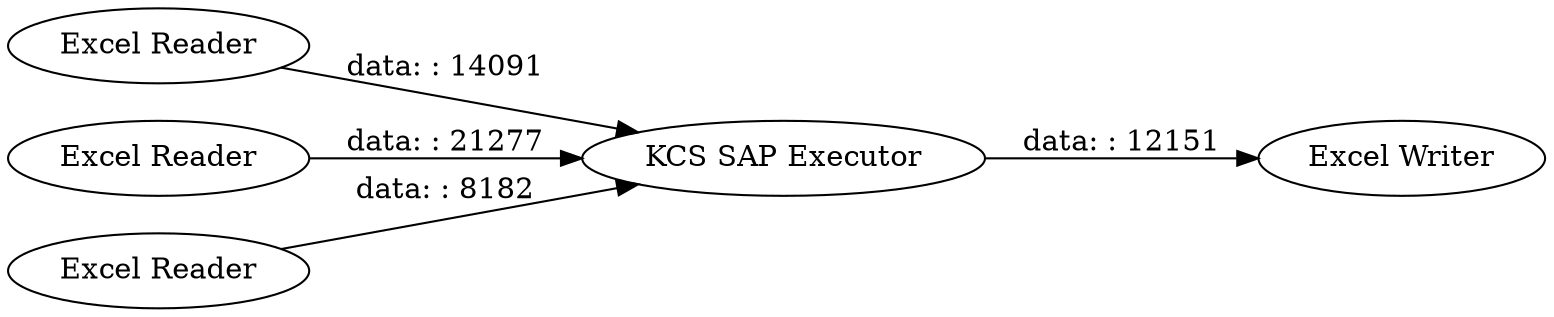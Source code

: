 digraph {
	"5301756964797375800_2" [label="Excel Reader"]
	"5301756964797375800_3" [label="Excel Reader"]
	"5301756964797375800_1" [label="KCS SAP Executor"]
	"5301756964797375800_5" [label="Excel Writer"]
	"5301756964797375800_4" [label="Excel Reader"]
	"5301756964797375800_1" -> "5301756964797375800_5" [label="data: : 12151"]
	"5301756964797375800_3" -> "5301756964797375800_1" [label="data: : 21277"]
	"5301756964797375800_4" -> "5301756964797375800_1" [label="data: : 8182"]
	"5301756964797375800_2" -> "5301756964797375800_1" [label="data: : 14091"]
	rankdir=LR
}
